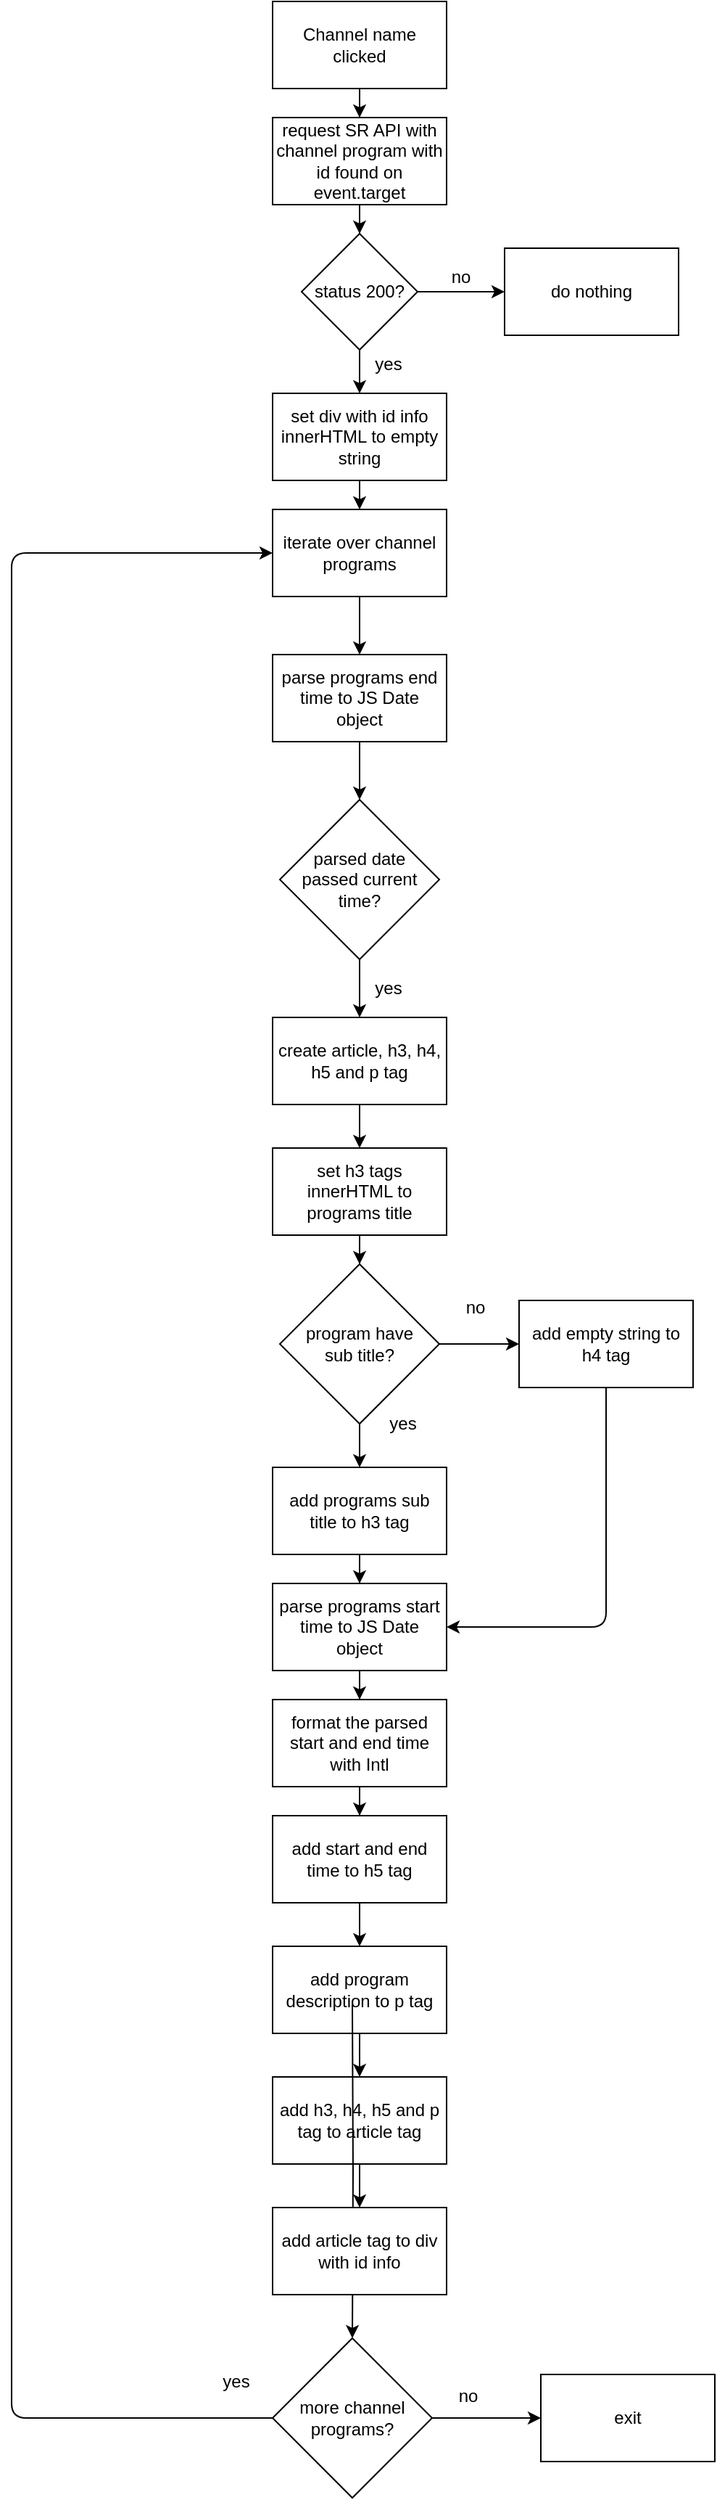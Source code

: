 <mxfile version="13.7.7" type="github">
  <diagram id="r_7DD7P08TATSj3Ht2t5" name="Page-1">
    <mxGraphModel dx="1673" dy="980" grid="1" gridSize="10" guides="1" tooltips="1" connect="1" arrows="1" fold="1" page="1" pageScale="1" pageWidth="2000" pageHeight="2000" math="0" shadow="0">
      <root>
        <mxCell id="0" />
        <mxCell id="1" parent="0" />
        <mxCell id="QFyUFz14XD1uCumSfsiI-4" value="" style="edgeStyle=orthogonalEdgeStyle;rounded=0;orthogonalLoop=1;jettySize=auto;html=1;" edge="1" parent="1" source="QFyUFz14XD1uCumSfsiI-1" target="QFyUFz14XD1uCumSfsiI-3">
          <mxGeometry relative="1" as="geometry" />
        </mxCell>
        <mxCell id="QFyUFz14XD1uCumSfsiI-1" value="Channel name clicked" style="rounded=0;whiteSpace=wrap;html=1;" vertex="1" parent="1">
          <mxGeometry x="200" y="20" width="120" height="60" as="geometry" />
        </mxCell>
        <mxCell id="QFyUFz14XD1uCumSfsiI-8" value="" style="edgeStyle=orthogonalEdgeStyle;rounded=0;orthogonalLoop=1;jettySize=auto;html=1;" edge="1" parent="1" source="QFyUFz14XD1uCumSfsiI-3" target="QFyUFz14XD1uCumSfsiI-7">
          <mxGeometry relative="1" as="geometry" />
        </mxCell>
        <mxCell id="QFyUFz14XD1uCumSfsiI-3" value="request SR API with channel program with id found on event.target" style="whiteSpace=wrap;html=1;rounded=0;" vertex="1" parent="1">
          <mxGeometry x="200" y="100" width="120" height="60" as="geometry" />
        </mxCell>
        <mxCell id="QFyUFz14XD1uCumSfsiI-10" value="" style="edgeStyle=orthogonalEdgeStyle;rounded=0;orthogonalLoop=1;jettySize=auto;html=1;" edge="1" parent="1" source="QFyUFz14XD1uCumSfsiI-7" target="QFyUFz14XD1uCumSfsiI-9">
          <mxGeometry relative="1" as="geometry" />
        </mxCell>
        <mxCell id="QFyUFz14XD1uCumSfsiI-55" value="" style="edgeStyle=orthogonalEdgeStyle;rounded=0;orthogonalLoop=1;jettySize=auto;html=1;" edge="1" parent="1" source="QFyUFz14XD1uCumSfsiI-7" target="QFyUFz14XD1uCumSfsiI-54">
          <mxGeometry relative="1" as="geometry" />
        </mxCell>
        <mxCell id="QFyUFz14XD1uCumSfsiI-7" value="status 200?" style="rhombus;whiteSpace=wrap;html=1;rounded=0;" vertex="1" parent="1">
          <mxGeometry x="220" y="180" width="80" height="80" as="geometry" />
        </mxCell>
        <mxCell id="QFyUFz14XD1uCumSfsiI-9" value="do nothing" style="whiteSpace=wrap;html=1;rounded=0;" vertex="1" parent="1">
          <mxGeometry x="360" y="190" width="120" height="60" as="geometry" />
        </mxCell>
        <mxCell id="QFyUFz14XD1uCumSfsiI-11" value="no" style="text;html=1;strokeColor=none;fillColor=none;align=center;verticalAlign=middle;whiteSpace=wrap;rounded=0;" vertex="1" parent="1">
          <mxGeometry x="310" y="200" width="40" height="20" as="geometry" />
        </mxCell>
        <mxCell id="QFyUFz14XD1uCumSfsiI-20" value="" style="edgeStyle=orthogonalEdgeStyle;rounded=0;orthogonalLoop=1;jettySize=auto;html=1;" edge="1" parent="1" source="QFyUFz14XD1uCumSfsiI-12" target="QFyUFz14XD1uCumSfsiI-19">
          <mxGeometry relative="1" as="geometry" />
        </mxCell>
        <mxCell id="QFyUFz14XD1uCumSfsiI-12" value="iterate over channel programs" style="whiteSpace=wrap;html=1;rounded=0;" vertex="1" parent="1">
          <mxGeometry x="200" y="370" width="120" height="60" as="geometry" />
        </mxCell>
        <mxCell id="QFyUFz14XD1uCumSfsiI-14" value="yes" style="text;html=1;strokeColor=none;fillColor=none;align=center;verticalAlign=middle;whiteSpace=wrap;rounded=0;" vertex="1" parent="1">
          <mxGeometry x="260" y="260" width="40" height="20" as="geometry" />
        </mxCell>
        <mxCell id="QFyUFz14XD1uCumSfsiI-22" value="" style="edgeStyle=orthogonalEdgeStyle;rounded=0;orthogonalLoop=1;jettySize=auto;html=1;" edge="1" parent="1" source="QFyUFz14XD1uCumSfsiI-19" target="QFyUFz14XD1uCumSfsiI-21">
          <mxGeometry relative="1" as="geometry" />
        </mxCell>
        <mxCell id="QFyUFz14XD1uCumSfsiI-19" value="parse programs end time to JS Date &lt;br&gt;object" style="whiteSpace=wrap;html=1;rounded=0;" vertex="1" parent="1">
          <mxGeometry x="200" y="470" width="120" height="60" as="geometry" />
        </mxCell>
        <mxCell id="QFyUFz14XD1uCumSfsiI-24" value="" style="edgeStyle=orthogonalEdgeStyle;rounded=0;orthogonalLoop=1;jettySize=auto;html=1;" edge="1" parent="1" source="QFyUFz14XD1uCumSfsiI-21" target="QFyUFz14XD1uCumSfsiI-23">
          <mxGeometry relative="1" as="geometry" />
        </mxCell>
        <mxCell id="QFyUFz14XD1uCumSfsiI-21" value="parsed date &lt;br&gt;passed current &lt;br&gt;time?" style="rhombus;whiteSpace=wrap;html=1;rounded=0;" vertex="1" parent="1">
          <mxGeometry x="205" y="570" width="110" height="110" as="geometry" />
        </mxCell>
        <mxCell id="QFyUFz14XD1uCumSfsiI-28" value="" style="edgeStyle=orthogonalEdgeStyle;rounded=0;orthogonalLoop=1;jettySize=auto;html=1;" edge="1" parent="1" source="QFyUFz14XD1uCumSfsiI-23" target="QFyUFz14XD1uCumSfsiI-27">
          <mxGeometry relative="1" as="geometry" />
        </mxCell>
        <mxCell id="QFyUFz14XD1uCumSfsiI-23" value="create article, h3, h4, h5 and p tag" style="whiteSpace=wrap;html=1;rounded=0;" vertex="1" parent="1">
          <mxGeometry x="200" y="720" width="120" height="60" as="geometry" />
        </mxCell>
        <mxCell id="QFyUFz14XD1uCumSfsiI-25" value="yes" style="text;html=1;strokeColor=none;fillColor=none;align=center;verticalAlign=middle;whiteSpace=wrap;rounded=0;" vertex="1" parent="1">
          <mxGeometry x="260" y="690" width="40" height="20" as="geometry" />
        </mxCell>
        <mxCell id="QFyUFz14XD1uCumSfsiI-32" value="" style="edgeStyle=orthogonalEdgeStyle;rounded=0;orthogonalLoop=1;jettySize=auto;html=1;" edge="1" parent="1" source="QFyUFz14XD1uCumSfsiI-27" target="QFyUFz14XD1uCumSfsiI-31">
          <mxGeometry relative="1" as="geometry" />
        </mxCell>
        <mxCell id="QFyUFz14XD1uCumSfsiI-27" value="set h3 tags innerHTML to programs title" style="whiteSpace=wrap;html=1;rounded=0;" vertex="1" parent="1">
          <mxGeometry x="200" y="810" width="120" height="60" as="geometry" />
        </mxCell>
        <mxCell id="QFyUFz14XD1uCumSfsiI-34" value="" style="edgeStyle=orthogonalEdgeStyle;rounded=0;orthogonalLoop=1;jettySize=auto;html=1;" edge="1" parent="1" source="QFyUFz14XD1uCumSfsiI-31" target="QFyUFz14XD1uCumSfsiI-33">
          <mxGeometry relative="1" as="geometry" />
        </mxCell>
        <mxCell id="QFyUFz14XD1uCumSfsiI-37" value="" style="edgeStyle=orthogonalEdgeStyle;rounded=0;orthogonalLoop=1;jettySize=auto;html=1;" edge="1" parent="1" source="QFyUFz14XD1uCumSfsiI-31" target="QFyUFz14XD1uCumSfsiI-36">
          <mxGeometry relative="1" as="geometry" />
        </mxCell>
        <mxCell id="QFyUFz14XD1uCumSfsiI-31" value="program have&lt;br&gt;sub title?" style="rhombus;whiteSpace=wrap;html=1;rounded=0;" vertex="1" parent="1">
          <mxGeometry x="205" y="890" width="110" height="110" as="geometry" />
        </mxCell>
        <mxCell id="QFyUFz14XD1uCumSfsiI-33" value="add empty string to h4 tag" style="whiteSpace=wrap;html=1;rounded=0;" vertex="1" parent="1">
          <mxGeometry x="370" y="915" width="120" height="60" as="geometry" />
        </mxCell>
        <mxCell id="QFyUFz14XD1uCumSfsiI-35" value="no" style="text;html=1;strokeColor=none;fillColor=none;align=center;verticalAlign=middle;whiteSpace=wrap;rounded=0;" vertex="1" parent="1">
          <mxGeometry x="320" y="910" width="40" height="20" as="geometry" />
        </mxCell>
        <mxCell id="QFyUFz14XD1uCumSfsiI-42" value="" style="edgeStyle=orthogonalEdgeStyle;rounded=0;orthogonalLoop=1;jettySize=auto;html=1;" edge="1" parent="1" source="QFyUFz14XD1uCumSfsiI-36" target="QFyUFz14XD1uCumSfsiI-41">
          <mxGeometry relative="1" as="geometry" />
        </mxCell>
        <mxCell id="QFyUFz14XD1uCumSfsiI-36" value="add programs sub title to h3 tag" style="whiteSpace=wrap;html=1;rounded=0;" vertex="1" parent="1">
          <mxGeometry x="200" y="1030" width="120" height="60" as="geometry" />
        </mxCell>
        <mxCell id="QFyUFz14XD1uCumSfsiI-38" value="yes" style="text;html=1;strokeColor=none;fillColor=none;align=center;verticalAlign=middle;whiteSpace=wrap;rounded=0;" vertex="1" parent="1">
          <mxGeometry x="270" y="990" width="40" height="20" as="geometry" />
        </mxCell>
        <mxCell id="QFyUFz14XD1uCumSfsiI-45" value="" style="edgeStyle=orthogonalEdgeStyle;rounded=0;orthogonalLoop=1;jettySize=auto;html=1;" edge="1" parent="1" source="QFyUFz14XD1uCumSfsiI-41" target="QFyUFz14XD1uCumSfsiI-44">
          <mxGeometry relative="1" as="geometry" />
        </mxCell>
        <mxCell id="QFyUFz14XD1uCumSfsiI-41" value="parse programs start time to JS Date&lt;br&gt;object" style="whiteSpace=wrap;html=1;rounded=0;" vertex="1" parent="1">
          <mxGeometry x="200" y="1110" width="120" height="60" as="geometry" />
        </mxCell>
        <mxCell id="QFyUFz14XD1uCumSfsiI-43" value="" style="edgeStyle=elbowEdgeStyle;elbow=horizontal;endArrow=classic;html=1;exitX=0.5;exitY=1;exitDx=0;exitDy=0;entryX=1;entryY=0.5;entryDx=0;entryDy=0;" edge="1" parent="1" source="QFyUFz14XD1uCumSfsiI-33" target="QFyUFz14XD1uCumSfsiI-41">
          <mxGeometry width="50" height="50" relative="1" as="geometry">
            <mxPoint x="460" y="970" as="sourcePoint" />
            <mxPoint x="390" y="1050" as="targetPoint" />
            <Array as="points">
              <mxPoint x="430" y="1040" />
            </Array>
          </mxGeometry>
        </mxCell>
        <mxCell id="QFyUFz14XD1uCumSfsiI-47" value="" style="edgeStyle=orthogonalEdgeStyle;rounded=0;orthogonalLoop=1;jettySize=auto;html=1;" edge="1" parent="1" source="QFyUFz14XD1uCumSfsiI-44" target="QFyUFz14XD1uCumSfsiI-46">
          <mxGeometry relative="1" as="geometry" />
        </mxCell>
        <mxCell id="QFyUFz14XD1uCumSfsiI-44" value="format the parsed start and end time with Intl" style="whiteSpace=wrap;html=1;rounded=0;" vertex="1" parent="1">
          <mxGeometry x="200" y="1190" width="120" height="60" as="geometry" />
        </mxCell>
        <mxCell id="QFyUFz14XD1uCumSfsiI-49" value="" style="edgeStyle=orthogonalEdgeStyle;rounded=0;orthogonalLoop=1;jettySize=auto;html=1;" edge="1" parent="1" source="QFyUFz14XD1uCumSfsiI-46" target="QFyUFz14XD1uCumSfsiI-48">
          <mxGeometry relative="1" as="geometry" />
        </mxCell>
        <mxCell id="QFyUFz14XD1uCumSfsiI-46" value="add start and end time to h5 tag" style="whiteSpace=wrap;html=1;rounded=0;" vertex="1" parent="1">
          <mxGeometry x="200" y="1270" width="120" height="60" as="geometry" />
        </mxCell>
        <mxCell id="QFyUFz14XD1uCumSfsiI-51" value="" style="edgeStyle=orthogonalEdgeStyle;rounded=0;orthogonalLoop=1;jettySize=auto;html=1;" edge="1" parent="1" source="QFyUFz14XD1uCumSfsiI-48" target="QFyUFz14XD1uCumSfsiI-50">
          <mxGeometry relative="1" as="geometry" />
        </mxCell>
        <mxCell id="QFyUFz14XD1uCumSfsiI-48" value="add program description to p tag" style="whiteSpace=wrap;html=1;rounded=0;" vertex="1" parent="1">
          <mxGeometry x="200" y="1360" width="120" height="60" as="geometry" />
        </mxCell>
        <mxCell id="QFyUFz14XD1uCumSfsiI-53" value="" style="edgeStyle=orthogonalEdgeStyle;rounded=0;orthogonalLoop=1;jettySize=auto;html=1;" edge="1" parent="1" source="QFyUFz14XD1uCumSfsiI-50" target="QFyUFz14XD1uCumSfsiI-52">
          <mxGeometry relative="1" as="geometry" />
        </mxCell>
        <mxCell id="QFyUFz14XD1uCumSfsiI-50" value="add h3, h4, h5 and p tag to article tag" style="whiteSpace=wrap;html=1;rounded=0;" vertex="1" parent="1">
          <mxGeometry x="200" y="1450" width="120" height="60" as="geometry" />
        </mxCell>
        <mxCell id="QFyUFz14XD1uCumSfsiI-59" value="" style="edgeStyle=orthogonalEdgeStyle;rounded=0;orthogonalLoop=1;jettySize=auto;html=1;" edge="1" parent="1" target="QFyUFz14XD1uCumSfsiI-58">
          <mxGeometry relative="1" as="geometry">
            <mxPoint x="255" y="1400" as="sourcePoint" />
          </mxGeometry>
        </mxCell>
        <mxCell id="QFyUFz14XD1uCumSfsiI-52" value="add article tag to div with id info" style="whiteSpace=wrap;html=1;rounded=0;" vertex="1" parent="1">
          <mxGeometry x="200" y="1540" width="120" height="60" as="geometry" />
        </mxCell>
        <mxCell id="QFyUFz14XD1uCumSfsiI-54" value="set div with id info innerHTML to empty string" style="whiteSpace=wrap;html=1;rounded=0;" vertex="1" parent="1">
          <mxGeometry x="200" y="290" width="120" height="60" as="geometry" />
        </mxCell>
        <mxCell id="QFyUFz14XD1uCumSfsiI-56" value="" style="endArrow=classic;html=1;entryX=0.5;entryY=0;entryDx=0;entryDy=0;exitX=0.5;exitY=1;exitDx=0;exitDy=0;" edge="1" parent="1" source="QFyUFz14XD1uCumSfsiI-54" target="QFyUFz14XD1uCumSfsiI-12">
          <mxGeometry width="50" height="50" relative="1" as="geometry">
            <mxPoint x="410" y="350" as="sourcePoint" />
            <mxPoint x="570" y="500" as="targetPoint" />
          </mxGeometry>
        </mxCell>
        <mxCell id="QFyUFz14XD1uCumSfsiI-65" value="" style="edgeStyle=orthogonalEdgeStyle;rounded=0;orthogonalLoop=1;jettySize=auto;html=1;" edge="1" parent="1" source="QFyUFz14XD1uCumSfsiI-58" target="QFyUFz14XD1uCumSfsiI-64">
          <mxGeometry relative="1" as="geometry" />
        </mxCell>
        <mxCell id="QFyUFz14XD1uCumSfsiI-58" value="more channel programs?" style="rhombus;whiteSpace=wrap;html=1;rounded=0;" vertex="1" parent="1">
          <mxGeometry x="200" y="1630" width="110" height="110" as="geometry" />
        </mxCell>
        <mxCell id="QFyUFz14XD1uCumSfsiI-60" value="" style="edgeStyle=elbowEdgeStyle;elbow=horizontal;endArrow=classic;html=1;exitX=0;exitY=0.5;exitDx=0;exitDy=0;entryX=0;entryY=0.5;entryDx=0;entryDy=0;" edge="1" parent="1" source="QFyUFz14XD1uCumSfsiI-58" target="QFyUFz14XD1uCumSfsiI-12">
          <mxGeometry width="50" height="50" relative="1" as="geometry">
            <mxPoint x="520" y="1710" as="sourcePoint" />
            <mxPoint x="130" y="980" as="targetPoint" />
            <Array as="points">
              <mxPoint x="20" y="1760" />
            </Array>
          </mxGeometry>
        </mxCell>
        <mxCell id="QFyUFz14XD1uCumSfsiI-61" value="yes" style="text;html=1;strokeColor=none;fillColor=none;align=center;verticalAlign=middle;whiteSpace=wrap;rounded=0;" vertex="1" parent="1">
          <mxGeometry x="155" y="1650" width="40" height="20" as="geometry" />
        </mxCell>
        <mxCell id="QFyUFz14XD1uCumSfsiI-64" value="exit" style="whiteSpace=wrap;html=1;rounded=0;" vertex="1" parent="1">
          <mxGeometry x="385" y="1655" width="120" height="60" as="geometry" />
        </mxCell>
        <mxCell id="QFyUFz14XD1uCumSfsiI-66" value="no" style="text;html=1;strokeColor=none;fillColor=none;align=center;verticalAlign=middle;whiteSpace=wrap;rounded=0;" vertex="1" parent="1">
          <mxGeometry x="315" y="1660" width="40" height="20" as="geometry" />
        </mxCell>
      </root>
    </mxGraphModel>
  </diagram>
</mxfile>
